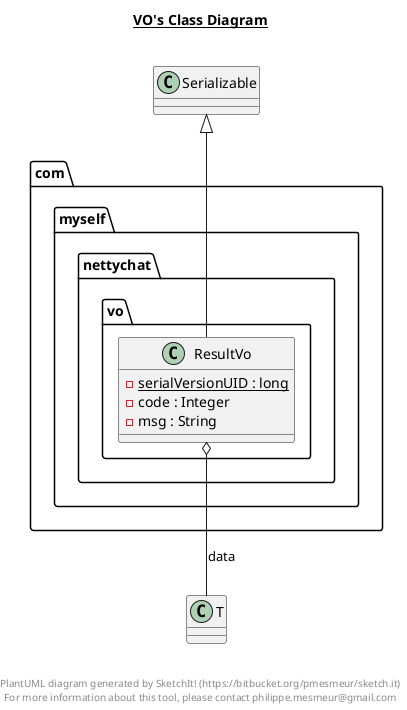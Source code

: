 @startuml

title __VO's Class Diagram__\n

  package com.myself.nettychat {
    package com.myself.nettychat.vo {
      class ResultVo {
          {static} - serialVersionUID : long
          - code : Integer
          - msg : String
      }
    }
  }
  

  ResultVo -up-|> Serializable
  ResultVo o-- T : data


right footer


PlantUML diagram generated by SketchIt! (https://bitbucket.org/pmesmeur/sketch.it)
For more information about this tool, please contact philippe.mesmeur@gmail.com
endfooter

@enduml
